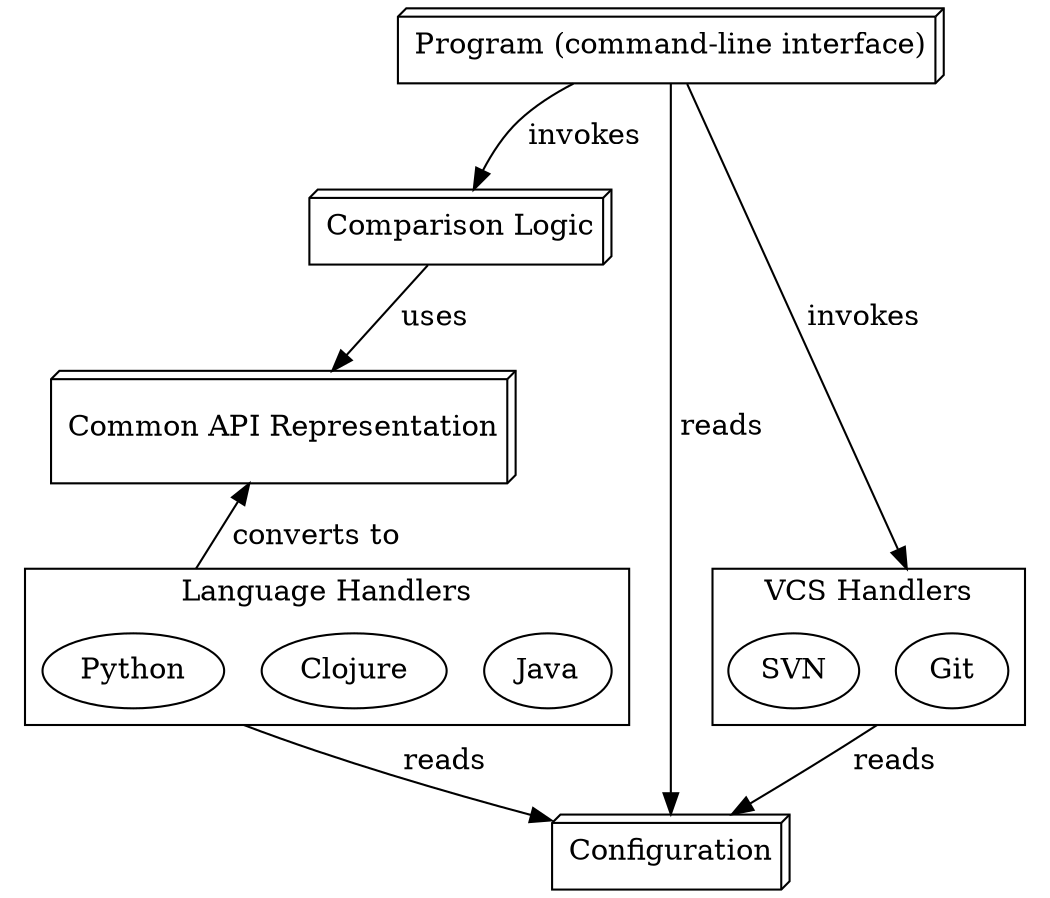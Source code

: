digraph architecture {
    newrank=true;
    compound=true;
    // graph [fontsize=30];
    node [shape=box3d];
    // edge [fontsize=30];

    core [label="Comparison Logic",group=gm];
    common [label="\nCommon API Representation\n ",group=gm];
    program [label="Program (command-line interface)",group=gm];
    config [label="Configuration",group=gm];

    subgraph cluster_languages {
        label="Language Handlers"
        java [label="Java",shape=ellipse];
        clojure [label="Clojure",shape=ellipse];
        python_h [label="Python",shape=ellipse];
    }

    subgraph cluster_vcs {
        label="VCS Handlers"
        git_h [label="Git",shape=ellipse];
        svn [label="SVN",shape=ellipse];
    }

    program -> core [label=" invokes"]
    program -> git_h [label=" invokes",lhead=cluster_vcs]
    core -> common [label=" uses"]
    core -> python_h [style=invis,minlen=2]
    python_h -> common [label=" converts to",ltail=cluster_languages,constraint=false]

    program -> config [label=" reads"]
    python_h -> config [label=" reads",ltail=cluster_languages,constraint=false]
    git_h -> config [label=" reads",ltail=cluster_vcs]

    {rank=min; program}
    {rank=same; git_h svn java clojure python_h}

}
